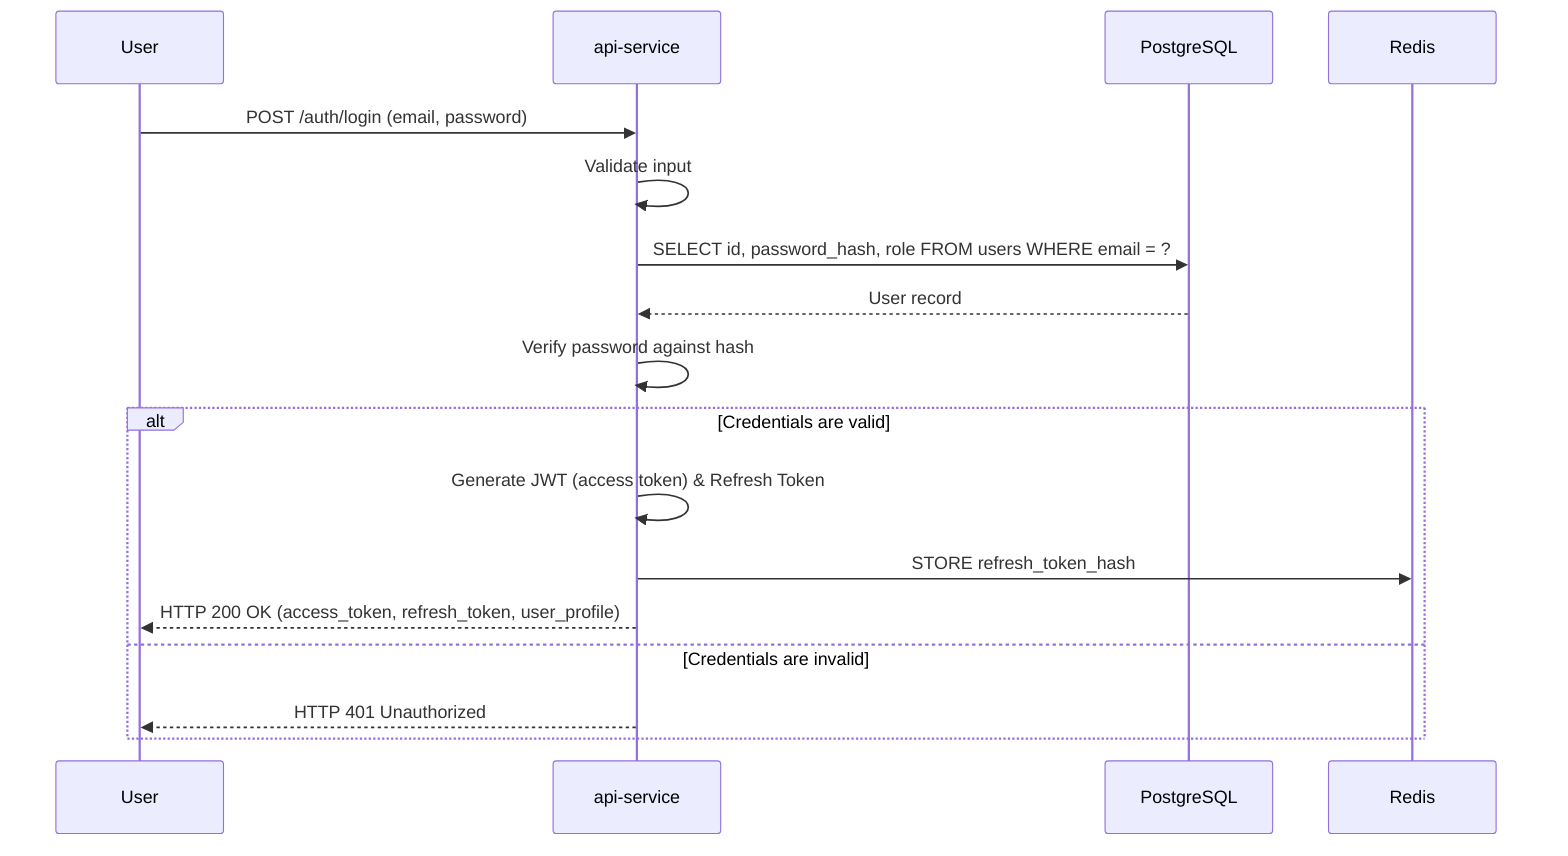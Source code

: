sequenceDiagram
    participant U as User
    participant API as api-service
    participant DB as PostgreSQL
    participant Cache as Redis

    U->>API: POST /auth/login (email, password)
    API->>API: Validate input
    API->>DB: SELECT id, password_hash, role FROM users WHERE email = ?
    DB-->>API: User record
    API->>API: Verify password against hash
    alt Credentials are valid
        API->>API: Generate JWT (access token) & Refresh Token
        API->>Cache: STORE refresh_token_hash
        API-->>U: HTTP 200 OK (access_token, refresh_token, user_profile)
    else Credentials are invalid
        API-->>U: HTTP 401 Unauthorized
    end